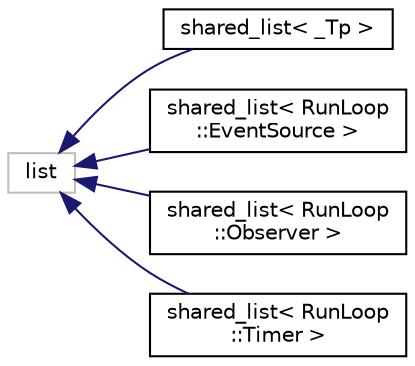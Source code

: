 digraph "Graphical Class Hierarchy"
{
  edge [fontname="Helvetica",fontsize="10",labelfontname="Helvetica",labelfontsize="10"];
  node [fontname="Helvetica",fontsize="10",shape=record];
  rankdir="LR";
  Node1 [label="list",height=0.2,width=0.4,color="grey75", fillcolor="white", style="filled"];
  Node1 -> Node2 [dir="back",color="midnightblue",fontsize="10",style="solid",fontname="Helvetica"];
  Node2 [label="shared_list\< _Tp \>",height=0.2,width=0.4,color="black", fillcolor="white", style="filled",URL="$classshared__list.xhtml"];
  Node1 -> Node3 [dir="back",color="midnightblue",fontsize="10",style="solid",fontname="Helvetica"];
  Node3 [label="shared_list\< RunLoop\l::EventSource \>",height=0.2,width=0.4,color="black", fillcolor="white", style="filled",URL="$classshared__list.xhtml"];
  Node1 -> Node4 [dir="back",color="midnightblue",fontsize="10",style="solid",fontname="Helvetica"];
  Node4 [label="shared_list\< RunLoop\l::Observer \>",height=0.2,width=0.4,color="black", fillcolor="white", style="filled",URL="$classshared__list.xhtml"];
  Node1 -> Node5 [dir="back",color="midnightblue",fontsize="10",style="solid",fontname="Helvetica"];
  Node5 [label="shared_list\< RunLoop\l::Timer \>",height=0.2,width=0.4,color="black", fillcolor="white", style="filled",URL="$classshared__list.xhtml"];
}
